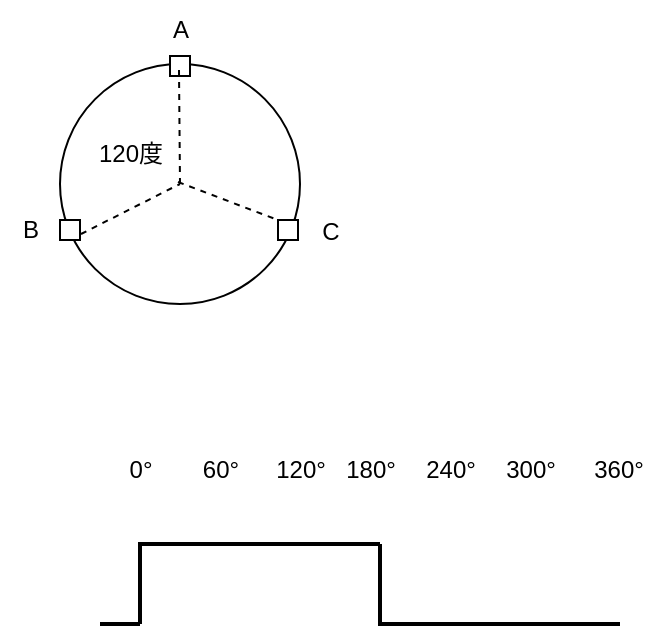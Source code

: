 <mxfile version="24.9.0">
  <diagram name="霍尔传感器使用" id="jZ_4YWDL3ssqv_X1GesC">
    <mxGraphModel dx="954" dy="558" grid="1" gridSize="10" guides="1" tooltips="1" connect="1" arrows="1" fold="1" page="1" pageScale="1" pageWidth="827" pageHeight="1169" math="0" shadow="0">
      <root>
        <mxCell id="0" />
        <mxCell id="1" parent="0" />
        <mxCell id="nKnXS1dDrPCADGeF1BPs-1" value="" style="ellipse;whiteSpace=wrap;html=1;aspect=fixed;" vertex="1" parent="1">
          <mxGeometry x="160" y="120" width="120" height="120" as="geometry" />
        </mxCell>
        <mxCell id="nKnXS1dDrPCADGeF1BPs-2" value="A" style="text;html=1;align=center;verticalAlign=middle;resizable=0;points=[];autosize=1;strokeColor=none;fillColor=none;" vertex="1" parent="1">
          <mxGeometry x="205" y="88" width="30" height="30" as="geometry" />
        </mxCell>
        <mxCell id="nKnXS1dDrPCADGeF1BPs-3" value="B" style="text;html=1;align=center;verticalAlign=middle;resizable=0;points=[];autosize=1;strokeColor=none;fillColor=none;" vertex="1" parent="1">
          <mxGeometry x="130" y="188" width="30" height="30" as="geometry" />
        </mxCell>
        <mxCell id="nKnXS1dDrPCADGeF1BPs-4" value="C" style="text;html=1;align=center;verticalAlign=middle;resizable=0;points=[];autosize=1;strokeColor=none;fillColor=none;" vertex="1" parent="1">
          <mxGeometry x="280" y="189" width="30" height="30" as="geometry" />
        </mxCell>
        <mxCell id="nKnXS1dDrPCADGeF1BPs-5" value="" style="rounded=0;whiteSpace=wrap;html=1;" vertex="1" parent="1">
          <mxGeometry x="215" y="116" width="10" height="10" as="geometry" />
        </mxCell>
        <mxCell id="nKnXS1dDrPCADGeF1BPs-7" value="" style="rounded=0;whiteSpace=wrap;html=1;" vertex="1" parent="1">
          <mxGeometry x="160" y="198" width="10" height="10" as="geometry" />
        </mxCell>
        <mxCell id="nKnXS1dDrPCADGeF1BPs-8" value="" style="rounded=0;whiteSpace=wrap;html=1;" vertex="1" parent="1">
          <mxGeometry x="269" y="198" width="10" height="10" as="geometry" />
        </mxCell>
        <mxCell id="nKnXS1dDrPCADGeF1BPs-15" value="" style="endArrow=none;dashed=1;html=1;rounded=0;" edge="1" parent="1">
          <mxGeometry width="50" height="50" relative="1" as="geometry">
            <mxPoint x="220" y="180" as="sourcePoint" />
            <mxPoint x="219.5" y="123" as="targetPoint" />
          </mxGeometry>
        </mxCell>
        <mxCell id="nKnXS1dDrPCADGeF1BPs-16" value="" style="endArrow=none;dashed=1;html=1;rounded=0;entryX=0.5;entryY=0.5;entryDx=0;entryDy=0;entryPerimeter=0;" edge="1" parent="1" target="nKnXS1dDrPCADGeF1BPs-1">
          <mxGeometry width="50" height="50" relative="1" as="geometry">
            <mxPoint x="170.5" y="205" as="sourcePoint" />
            <mxPoint x="205" y="188" as="targetPoint" />
          </mxGeometry>
        </mxCell>
        <mxCell id="nKnXS1dDrPCADGeF1BPs-17" value="" style="endArrow=none;dashed=1;html=1;rounded=0;entryX=0;entryY=0;entryDx=0;entryDy=0;" edge="1" parent="1" target="nKnXS1dDrPCADGeF1BPs-8">
          <mxGeometry width="50" height="50" relative="1" as="geometry">
            <mxPoint x="219" y="179" as="sourcePoint" />
            <mxPoint x="279" y="219" as="targetPoint" />
          </mxGeometry>
        </mxCell>
        <mxCell id="nKnXS1dDrPCADGeF1BPs-18" value="120度" style="text;html=1;align=center;verticalAlign=middle;resizable=0;points=[];autosize=1;strokeColor=none;fillColor=none;" vertex="1" parent="1">
          <mxGeometry x="165" y="150" width="60" height="30" as="geometry" />
        </mxCell>
        <mxCell id="nKnXS1dDrPCADGeF1BPs-19" value="" style="endArrow=none;html=1;rounded=0;strokeWidth=2;" edge="1" parent="1">
          <mxGeometry width="50" height="50" relative="1" as="geometry">
            <mxPoint x="180" y="400" as="sourcePoint" />
            <mxPoint x="200" y="400" as="targetPoint" />
          </mxGeometry>
        </mxCell>
        <mxCell id="nKnXS1dDrPCADGeF1BPs-20" value="" style="endArrow=none;html=1;rounded=0;strokeWidth=2;" edge="1" parent="1">
          <mxGeometry width="50" height="50" relative="1" as="geometry">
            <mxPoint x="200" y="400" as="sourcePoint" />
            <mxPoint x="200" y="360" as="targetPoint" />
          </mxGeometry>
        </mxCell>
        <mxCell id="nKnXS1dDrPCADGeF1BPs-21" value="" style="endArrow=none;html=1;rounded=0;strokeWidth=2;" edge="1" parent="1">
          <mxGeometry width="50" height="50" relative="1" as="geometry">
            <mxPoint x="199" y="360" as="sourcePoint" />
            <mxPoint x="320" y="360" as="targetPoint" />
          </mxGeometry>
        </mxCell>
        <mxCell id="nKnXS1dDrPCADGeF1BPs-22" value="" style="endArrow=none;html=1;rounded=0;strokeWidth=2;" edge="1" parent="1">
          <mxGeometry width="50" height="50" relative="1" as="geometry">
            <mxPoint x="320" y="400" as="sourcePoint" />
            <mxPoint x="320" y="360" as="targetPoint" />
          </mxGeometry>
        </mxCell>
        <mxCell id="nKnXS1dDrPCADGeF1BPs-23" value="" style="endArrow=none;html=1;rounded=0;strokeWidth=2;" edge="1" parent="1">
          <mxGeometry width="50" height="50" relative="1" as="geometry">
            <mxPoint x="319" y="400" as="sourcePoint" />
            <mxPoint x="440" y="400" as="targetPoint" />
          </mxGeometry>
        </mxCell>
        <mxCell id="nKnXS1dDrPCADGeF1BPs-24" value="0°" style="text;html=1;align=center;verticalAlign=middle;resizable=0;points=[];autosize=1;strokeColor=none;fillColor=none;" vertex="1" parent="1">
          <mxGeometry x="185" y="308" width="30" height="30" as="geometry" />
        </mxCell>
        <mxCell id="nKnXS1dDrPCADGeF1BPs-25" value="60°" style="text;html=1;align=center;verticalAlign=middle;resizable=0;points=[];autosize=1;strokeColor=none;fillColor=none;" vertex="1" parent="1">
          <mxGeometry x="220" y="308" width="40" height="30" as="geometry" />
        </mxCell>
        <mxCell id="nKnXS1dDrPCADGeF1BPs-26" value="120°" style="text;html=1;align=center;verticalAlign=middle;resizable=0;points=[];autosize=1;strokeColor=none;fillColor=none;" vertex="1" parent="1">
          <mxGeometry x="255" y="308" width="50" height="30" as="geometry" />
        </mxCell>
        <mxCell id="nKnXS1dDrPCADGeF1BPs-27" value="180°" style="text;html=1;align=center;verticalAlign=middle;resizable=0;points=[];autosize=1;strokeColor=none;fillColor=none;" vertex="1" parent="1">
          <mxGeometry x="290" y="308" width="50" height="30" as="geometry" />
        </mxCell>
        <mxCell id="nKnXS1dDrPCADGeF1BPs-28" value="240°" style="text;html=1;align=center;verticalAlign=middle;resizable=0;points=[];autosize=1;strokeColor=none;fillColor=none;" vertex="1" parent="1">
          <mxGeometry x="330" y="308" width="50" height="30" as="geometry" />
        </mxCell>
        <mxCell id="nKnXS1dDrPCADGeF1BPs-29" value="300°" style="text;html=1;align=center;verticalAlign=middle;resizable=0;points=[];autosize=1;strokeColor=none;fillColor=none;" vertex="1" parent="1">
          <mxGeometry x="370" y="308" width="50" height="30" as="geometry" />
        </mxCell>
        <mxCell id="nKnXS1dDrPCADGeF1BPs-30" value="360°" style="text;html=1;align=center;verticalAlign=middle;resizable=0;points=[];autosize=1;strokeColor=none;fillColor=none;" vertex="1" parent="1">
          <mxGeometry x="414" y="308" width="50" height="30" as="geometry" />
        </mxCell>
      </root>
    </mxGraphModel>
  </diagram>
</mxfile>
